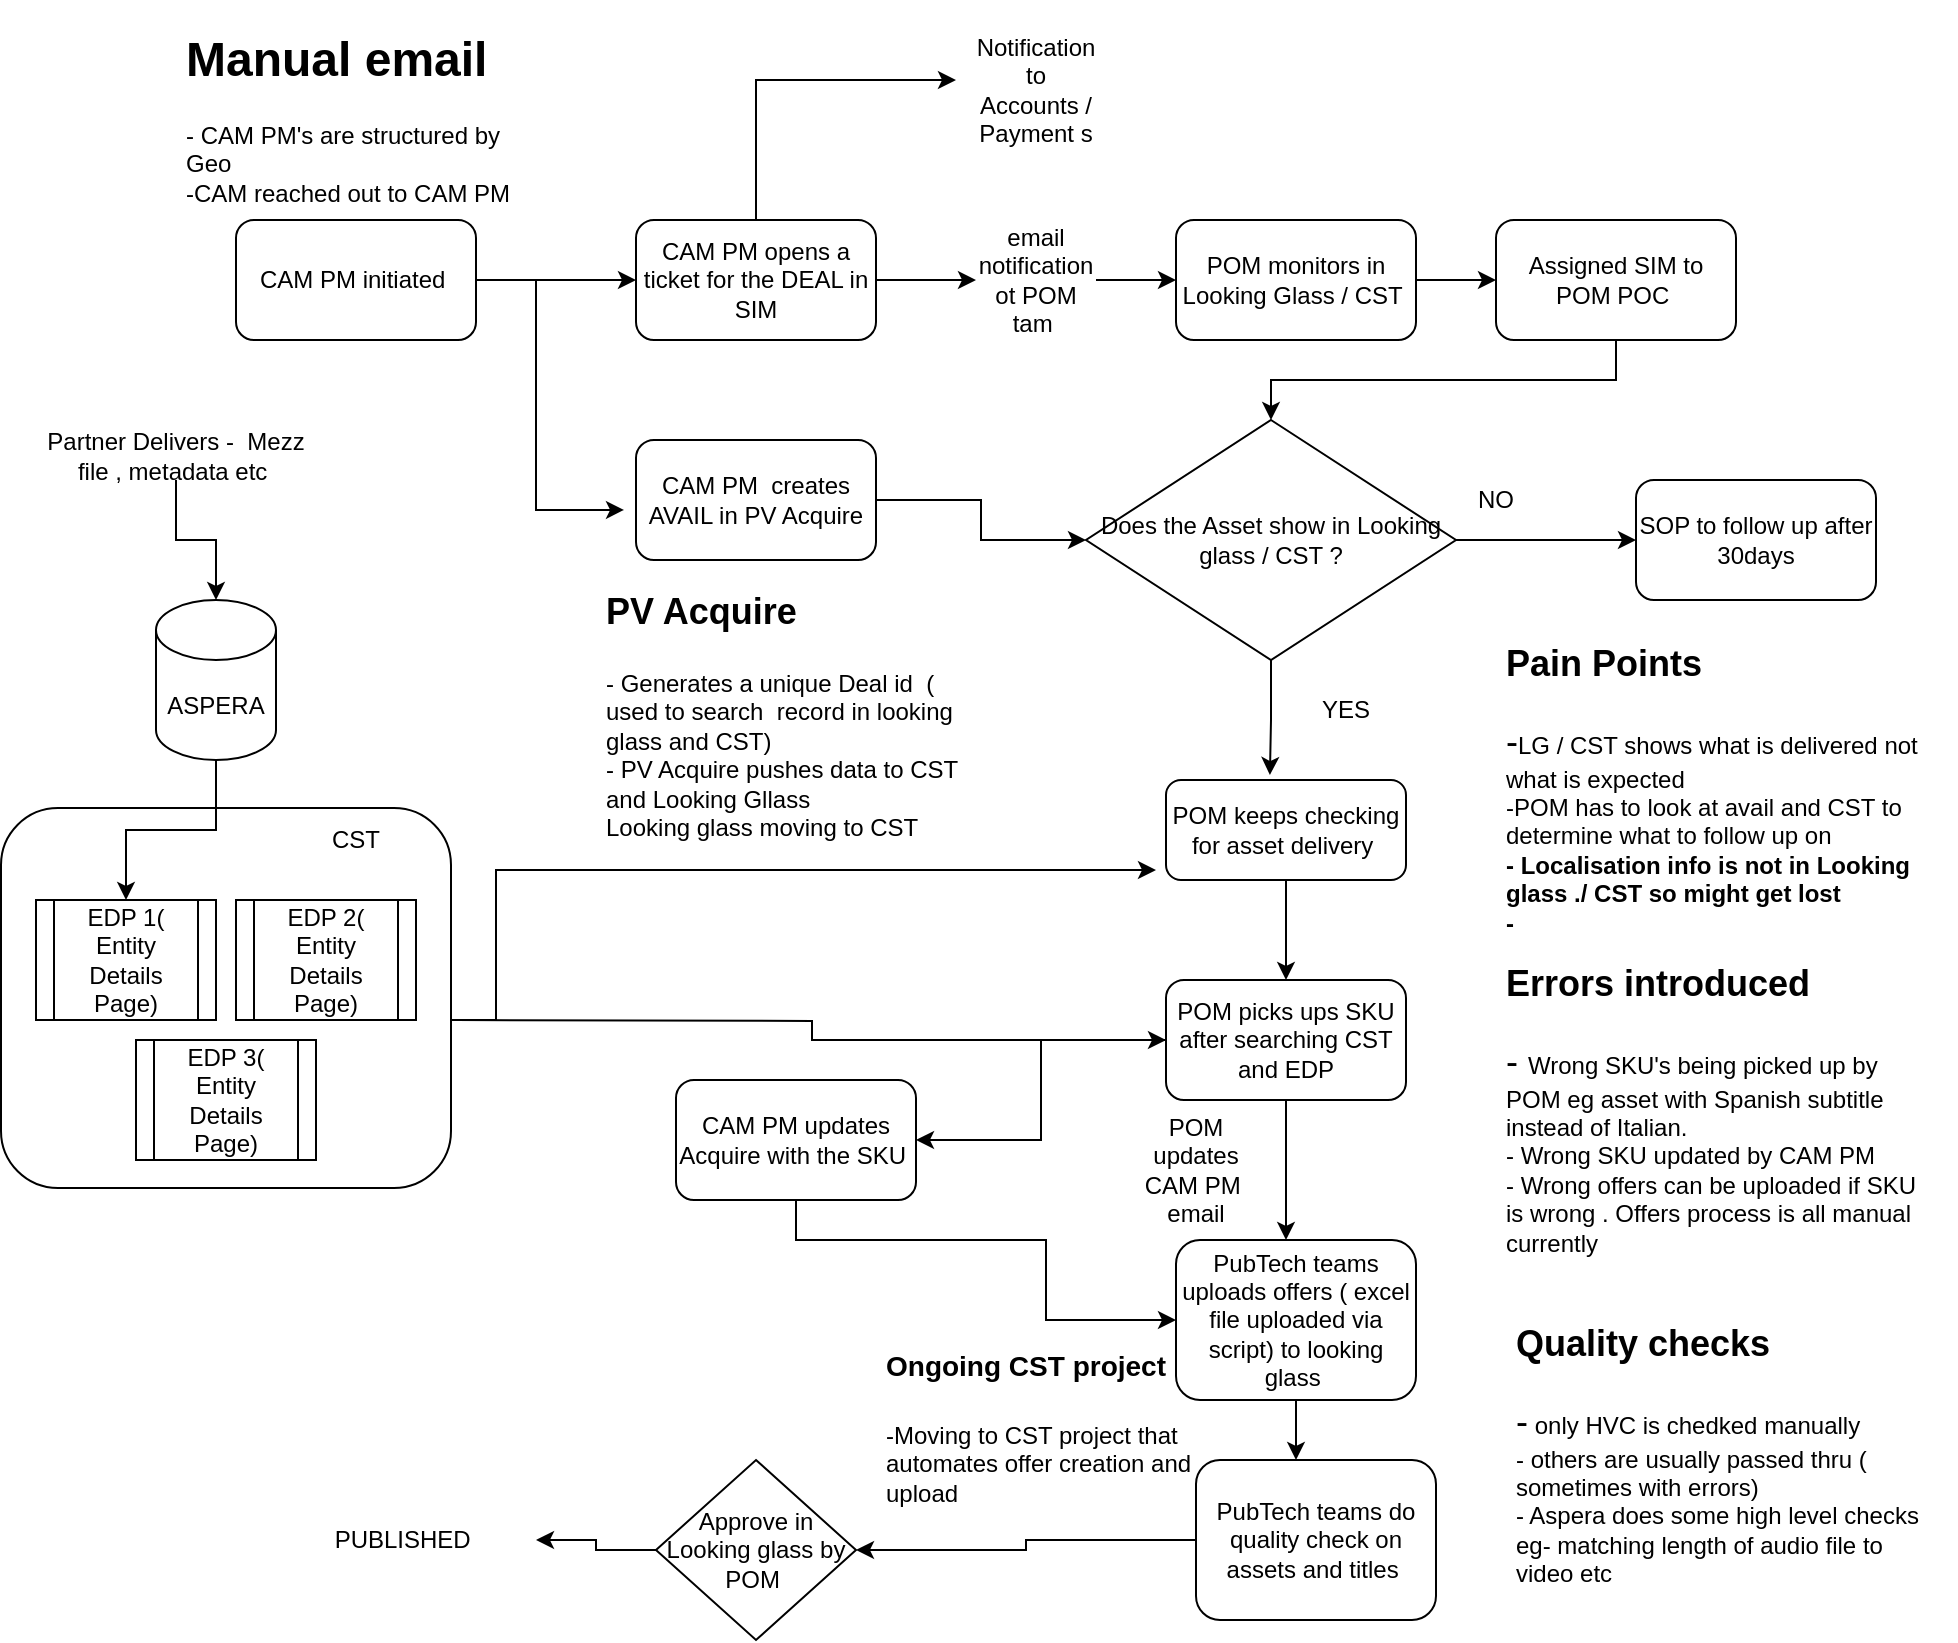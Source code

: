 <mxfile version="22.1.0" type="github">
  <diagram name="Page-1" id="KKaOIWQLvDGoXDmgkrxp">
    <mxGraphModel dx="954" dy="610" grid="1" gridSize="10" guides="1" tooltips="1" connect="1" arrows="1" fold="1" page="1" pageScale="1" pageWidth="1169" pageHeight="827" math="0" shadow="0">
      <root>
        <mxCell id="0" />
        <mxCell id="1" parent="0" />
        <mxCell id="pxU7jCNwbXPqKlXfrHt0-43" style="edgeStyle=orthogonalEdgeStyle;rounded=0;orthogonalLoop=1;jettySize=auto;html=1;" parent="1" edge="1">
          <mxGeometry relative="1" as="geometry">
            <mxPoint x="580" y="445" as="targetPoint" />
            <mxPoint x="227.5" y="524" as="sourcePoint" />
            <Array as="points">
              <mxPoint x="228" y="520" />
              <mxPoint x="250" y="520" />
              <mxPoint x="250" y="445" />
            </Array>
          </mxGeometry>
        </mxCell>
        <mxCell id="pxU7jCNwbXPqKlXfrHt0-45" style="edgeStyle=orthogonalEdgeStyle;rounded=0;orthogonalLoop=1;jettySize=auto;html=1;entryX=0;entryY=0.5;entryDx=0;entryDy=0;" parent="1" target="pxU7jCNwbXPqKlXfrHt0-38" edge="1">
          <mxGeometry relative="1" as="geometry">
            <mxPoint x="230" y="520" as="sourcePoint" />
          </mxGeometry>
        </mxCell>
        <mxCell id="pxU7jCNwbXPqKlXfrHt0-39" value="" style="rounded=1;whiteSpace=wrap;html=1;" parent="1" vertex="1">
          <mxGeometry x="2.5" y="414" width="225" height="190" as="geometry" />
        </mxCell>
        <mxCell id="pxU7jCNwbXPqKlXfrHt0-4" style="edgeStyle=orthogonalEdgeStyle;rounded=0;orthogonalLoop=1;jettySize=auto;html=1;entryX=0;entryY=0.5;entryDx=0;entryDy=0;" parent="1" source="pxU7jCNwbXPqKlXfrHt0-1" target="pxU7jCNwbXPqKlXfrHt0-3" edge="1">
          <mxGeometry relative="1" as="geometry" />
        </mxCell>
        <mxCell id="pxU7jCNwbXPqKlXfrHt0-1" value="CAM PM initiated&amp;nbsp;" style="rounded=1;whiteSpace=wrap;html=1;" parent="1" vertex="1">
          <mxGeometry x="120" y="120" width="120" height="60" as="geometry" />
        </mxCell>
        <mxCell id="pxU7jCNwbXPqKlXfrHt0-2" value="&lt;h1&gt;Manual email&amp;nbsp;&lt;/h1&gt;&lt;div&gt;- CAM PM&#39;s are structured by Geo&lt;/div&gt;&lt;div&gt;-CAM reached out to CAM PM&lt;/div&gt;" style="text;html=1;strokeColor=none;fillColor=none;spacing=5;spacingTop=-20;whiteSpace=wrap;overflow=hidden;rounded=0;" parent="1" vertex="1">
          <mxGeometry x="90" y="20" width="190" height="120" as="geometry" />
        </mxCell>
        <mxCell id="pxU7jCNwbXPqKlXfrHt0-5" style="edgeStyle=orthogonalEdgeStyle;rounded=0;orthogonalLoop=1;jettySize=auto;html=1;exitX=0.5;exitY=0;exitDx=0;exitDy=0;" parent="1" source="pxU7jCNwbXPqKlXfrHt0-3" edge="1">
          <mxGeometry relative="1" as="geometry">
            <mxPoint x="480" y="50" as="targetPoint" />
            <Array as="points">
              <mxPoint x="380" y="50" />
              <mxPoint x="480" y="50" />
            </Array>
          </mxGeometry>
        </mxCell>
        <mxCell id="pxU7jCNwbXPqKlXfrHt0-7" style="edgeStyle=orthogonalEdgeStyle;rounded=0;orthogonalLoop=1;jettySize=auto;html=1;" parent="1" source="pxU7jCNwbXPqKlXfrHt0-3" target="pxU7jCNwbXPqKlXfrHt0-8" edge="1">
          <mxGeometry relative="1" as="geometry">
            <mxPoint x="500" y="150" as="targetPoint" />
          </mxGeometry>
        </mxCell>
        <mxCell id="pxU7jCNwbXPqKlXfrHt0-3" value="CAM PM opens a ticket for the DEAL in SIM" style="rounded=1;whiteSpace=wrap;html=1;" parent="1" vertex="1">
          <mxGeometry x="320" y="120" width="120" height="60" as="geometry" />
        </mxCell>
        <mxCell id="pxU7jCNwbXPqKlXfrHt0-6" value="Notification to Accounts / Payment s" style="text;html=1;strokeColor=none;fillColor=none;align=center;verticalAlign=middle;whiteSpace=wrap;rounded=0;" parent="1" vertex="1">
          <mxGeometry x="490" y="40" width="60" height="30" as="geometry" />
        </mxCell>
        <mxCell id="pxU7jCNwbXPqKlXfrHt0-13" style="edgeStyle=orthogonalEdgeStyle;rounded=0;orthogonalLoop=1;jettySize=auto;html=1;" parent="1" source="pxU7jCNwbXPqKlXfrHt0-8" target="pxU7jCNwbXPqKlXfrHt0-12" edge="1">
          <mxGeometry relative="1" as="geometry" />
        </mxCell>
        <mxCell id="pxU7jCNwbXPqKlXfrHt0-8" value="email notification ot POM tam&amp;nbsp;" style="text;html=1;strokeColor=none;fillColor=none;align=center;verticalAlign=middle;whiteSpace=wrap;rounded=0;" parent="1" vertex="1">
          <mxGeometry x="490" y="135" width="60" height="30" as="geometry" />
        </mxCell>
        <mxCell id="pxU7jCNwbXPqKlXfrHt0-17" style="edgeStyle=orthogonalEdgeStyle;rounded=0;orthogonalLoop=1;jettySize=auto;html=1;" parent="1" source="pxU7jCNwbXPqKlXfrHt0-9" target="pxU7jCNwbXPqKlXfrHt0-16" edge="1">
          <mxGeometry relative="1" as="geometry" />
        </mxCell>
        <mxCell id="pxU7jCNwbXPqKlXfrHt0-9" value="CAM PM&amp;nbsp; creates AVAIL in PV Acquire" style="rounded=1;whiteSpace=wrap;html=1;" parent="1" vertex="1">
          <mxGeometry x="320" y="230" width="120" height="60" as="geometry" />
        </mxCell>
        <mxCell id="pxU7jCNwbXPqKlXfrHt0-10" style="edgeStyle=orthogonalEdgeStyle;rounded=0;orthogonalLoop=1;jettySize=auto;html=1;entryX=-0.05;entryY=0.583;entryDx=0;entryDy=0;entryPerimeter=0;" parent="1" source="pxU7jCNwbXPqKlXfrHt0-1" target="pxU7jCNwbXPqKlXfrHt0-9" edge="1">
          <mxGeometry relative="1" as="geometry">
            <Array as="points">
              <mxPoint x="270" y="150" />
              <mxPoint x="270" y="265" />
            </Array>
          </mxGeometry>
        </mxCell>
        <mxCell id="pxU7jCNwbXPqKlXfrHt0-11" value="&lt;h1&gt;&lt;font style=&quot;font-size: 18px;&quot;&gt;PV Acquire&amp;nbsp;&lt;/font&gt;&lt;/h1&gt;&lt;div&gt;- Generates a unique Deal id&amp;nbsp; ( used to search&amp;nbsp; record in looking glass and CST)&lt;/div&gt;&lt;div&gt;- PV Acquire pushes data to CST and Looking Gllass&amp;nbsp;&lt;/div&gt;&lt;div&gt;Looking glass moving to CST&amp;nbsp;&lt;/div&gt;" style="text;html=1;strokeColor=none;fillColor=none;spacing=5;spacingTop=-20;whiteSpace=wrap;overflow=hidden;rounded=0;" parent="1" vertex="1">
          <mxGeometry x="300" y="294" width="190" height="146" as="geometry" />
        </mxCell>
        <mxCell id="pxU7jCNwbXPqKlXfrHt0-15" style="edgeStyle=orthogonalEdgeStyle;rounded=0;orthogonalLoop=1;jettySize=auto;html=1;" parent="1" source="pxU7jCNwbXPqKlXfrHt0-12" target="pxU7jCNwbXPqKlXfrHt0-14" edge="1">
          <mxGeometry relative="1" as="geometry" />
        </mxCell>
        <mxCell id="pxU7jCNwbXPqKlXfrHt0-12" value="POM monitors in Looking Glass / CST&amp;nbsp;" style="rounded=1;whiteSpace=wrap;html=1;" parent="1" vertex="1">
          <mxGeometry x="590" y="120" width="120" height="60" as="geometry" />
        </mxCell>
        <mxCell id="pxU7jCNwbXPqKlXfrHt0-26" style="edgeStyle=orthogonalEdgeStyle;rounded=0;orthogonalLoop=1;jettySize=auto;html=1;entryX=0.5;entryY=0;entryDx=0;entryDy=0;" parent="1" source="pxU7jCNwbXPqKlXfrHt0-14" target="pxU7jCNwbXPqKlXfrHt0-16" edge="1">
          <mxGeometry relative="1" as="geometry">
            <Array as="points">
              <mxPoint x="810" y="200" />
              <mxPoint x="638" y="200" />
            </Array>
          </mxGeometry>
        </mxCell>
        <mxCell id="pxU7jCNwbXPqKlXfrHt0-14" value="Assigned SIM to POM POC&amp;nbsp;" style="rounded=1;whiteSpace=wrap;html=1;" parent="1" vertex="1">
          <mxGeometry x="750" y="120" width="120" height="60" as="geometry" />
        </mxCell>
        <mxCell id="pxU7jCNwbXPqKlXfrHt0-19" style="edgeStyle=orthogonalEdgeStyle;rounded=0;orthogonalLoop=1;jettySize=auto;html=1;" parent="1" source="pxU7jCNwbXPqKlXfrHt0-16" edge="1">
          <mxGeometry relative="1" as="geometry">
            <mxPoint x="820" y="280" as="targetPoint" />
          </mxGeometry>
        </mxCell>
        <mxCell id="pxU7jCNwbXPqKlXfrHt0-16" value="Does the Asset show in Looking glass / CST ?" style="rhombus;whiteSpace=wrap;html=1;" parent="1" vertex="1">
          <mxGeometry x="545" y="220" width="185" height="120" as="geometry" />
        </mxCell>
        <mxCell id="pxU7jCNwbXPqKlXfrHt0-21" value="NO" style="text;html=1;strokeColor=none;fillColor=none;align=center;verticalAlign=middle;whiteSpace=wrap;rounded=0;" parent="1" vertex="1">
          <mxGeometry x="720" y="245" width="60" height="30" as="geometry" />
        </mxCell>
        <mxCell id="pxU7jCNwbXPqKlXfrHt0-44" style="edgeStyle=orthogonalEdgeStyle;rounded=0;orthogonalLoop=1;jettySize=auto;html=1;entryX=0.5;entryY=0;entryDx=0;entryDy=0;" parent="1" source="pxU7jCNwbXPqKlXfrHt0-22" target="pxU7jCNwbXPqKlXfrHt0-38" edge="1">
          <mxGeometry relative="1" as="geometry" />
        </mxCell>
        <mxCell id="pxU7jCNwbXPqKlXfrHt0-22" value="POM keeps checking for asset delivery&amp;nbsp;" style="rounded=1;whiteSpace=wrap;html=1;" parent="1" vertex="1">
          <mxGeometry x="585" y="400" width="120" height="50" as="geometry" />
        </mxCell>
        <mxCell id="pxU7jCNwbXPqKlXfrHt0-23" value="SOP to follow up after 30days" style="rounded=1;whiteSpace=wrap;html=1;" parent="1" vertex="1">
          <mxGeometry x="820" y="250" width="120" height="60" as="geometry" />
        </mxCell>
        <mxCell id="pxU7jCNwbXPqKlXfrHt0-27" style="edgeStyle=orthogonalEdgeStyle;rounded=0;orthogonalLoop=1;jettySize=auto;html=1;entryX=0.433;entryY=-0.05;entryDx=0;entryDy=0;entryPerimeter=0;" parent="1" source="pxU7jCNwbXPqKlXfrHt0-16" target="pxU7jCNwbXPqKlXfrHt0-22" edge="1">
          <mxGeometry relative="1" as="geometry" />
        </mxCell>
        <mxCell id="pxU7jCNwbXPqKlXfrHt0-28" value="YES" style="text;html=1;strokeColor=none;fillColor=none;align=center;verticalAlign=middle;whiteSpace=wrap;rounded=0;" parent="1" vertex="1">
          <mxGeometry x="645" y="350" width="60" height="30" as="geometry" />
        </mxCell>
        <mxCell id="pxU7jCNwbXPqKlXfrHt0-29" value="&lt;h1&gt;&lt;font style=&quot;font-size: 18px;&quot;&gt;Pain Points&lt;/font&gt;&lt;/h1&gt;&lt;div&gt;&lt;font style=&quot;font-size: 18px;&quot;&gt;-&lt;/font&gt;&lt;font style=&quot;font-size: 12px;&quot;&gt;LG / CST shows what is delivered not what is expected&amp;nbsp;&lt;/font&gt;&lt;/div&gt;&lt;div&gt;&lt;font style=&quot;font-size: 12px;&quot;&gt;-POM has to look at avail and CST to determine what to follow up on&lt;/font&gt;&lt;/div&gt;&lt;div&gt;&lt;font style=&quot;font-size: 12px;&quot;&gt;&lt;b&gt;- Localisation info is not in Looking glass ./ CST so might get lost&lt;/b&gt;&lt;/font&gt;&lt;/div&gt;&lt;div&gt;&lt;font style=&quot;font-size: 12px;&quot;&gt;&lt;b&gt;-&lt;/b&gt;&lt;/font&gt;&lt;/div&gt;" style="text;html=1;strokeColor=none;fillColor=none;spacing=5;spacingTop=-20;whiteSpace=wrap;overflow=hidden;rounded=0;" parent="1" vertex="1">
          <mxGeometry x="750" y="320" width="230" height="160" as="geometry" />
        </mxCell>
        <mxCell id="pxU7jCNwbXPqKlXfrHt0-42" style="edgeStyle=orthogonalEdgeStyle;rounded=0;orthogonalLoop=1;jettySize=auto;html=1;entryX=0.5;entryY=0;entryDx=0;entryDy=0;" parent="1" source="pxU7jCNwbXPqKlXfrHt0-30" target="pxU7jCNwbXPqKlXfrHt0-34" edge="1">
          <mxGeometry relative="1" as="geometry" />
        </mxCell>
        <mxCell id="pxU7jCNwbXPqKlXfrHt0-30" value="ASPERA" style="shape=cylinder3;whiteSpace=wrap;html=1;boundedLbl=1;backgroundOutline=1;size=15;" parent="1" vertex="1">
          <mxGeometry x="80" y="310" width="60" height="80" as="geometry" />
        </mxCell>
        <mxCell id="pxU7jCNwbXPqKlXfrHt0-33" style="edgeStyle=orthogonalEdgeStyle;rounded=0;orthogonalLoop=1;jettySize=auto;html=1;" parent="1" source="pxU7jCNwbXPqKlXfrHt0-32" target="pxU7jCNwbXPqKlXfrHt0-30" edge="1">
          <mxGeometry relative="1" as="geometry" />
        </mxCell>
        <mxCell id="pxU7jCNwbXPqKlXfrHt0-32" value="Partner Delivers -&amp;nbsp; Mezz file , metadata etc&amp;nbsp;" style="text;html=1;strokeColor=none;fillColor=none;align=center;verticalAlign=middle;whiteSpace=wrap;rounded=0;" parent="1" vertex="1">
          <mxGeometry x="20" y="225" width="140" height="25" as="geometry" />
        </mxCell>
        <mxCell id="pxU7jCNwbXPqKlXfrHt0-34" value="EDP 1( Entity Details Page)" style="shape=process;whiteSpace=wrap;html=1;backgroundOutline=1;" parent="1" vertex="1">
          <mxGeometry x="20" y="460" width="90" height="60" as="geometry" />
        </mxCell>
        <mxCell id="pxU7jCNwbXPqKlXfrHt0-36" value="EDP 3( Entity Details Page)" style="shape=process;whiteSpace=wrap;html=1;backgroundOutline=1;" parent="1" vertex="1">
          <mxGeometry x="70" y="530" width="90" height="60" as="geometry" />
        </mxCell>
        <mxCell id="pxU7jCNwbXPqKlXfrHt0-37" value="EDP 2( Entity Details Page)" style="shape=process;whiteSpace=wrap;html=1;backgroundOutline=1;" parent="1" vertex="1">
          <mxGeometry x="120" y="460" width="90" height="60" as="geometry" />
        </mxCell>
        <mxCell id="pxU7jCNwbXPqKlXfrHt0-48" style="edgeStyle=orthogonalEdgeStyle;rounded=0;orthogonalLoop=1;jettySize=auto;html=1;entryX=1;entryY=0.5;entryDx=0;entryDy=0;" parent="1" source="pxU7jCNwbXPqKlXfrHt0-38" target="pxU7jCNwbXPqKlXfrHt0-47" edge="1">
          <mxGeometry relative="1" as="geometry" />
        </mxCell>
        <mxCell id="pxU7jCNwbXPqKlXfrHt0-50" style="edgeStyle=orthogonalEdgeStyle;rounded=0;orthogonalLoop=1;jettySize=auto;html=1;" parent="1" source="pxU7jCNwbXPqKlXfrHt0-38" edge="1">
          <mxGeometry relative="1" as="geometry">
            <mxPoint x="645" y="630" as="targetPoint" />
          </mxGeometry>
        </mxCell>
        <mxCell id="pxU7jCNwbXPqKlXfrHt0-38" value="POM picks ups SKU after searching CST and EDP" style="rounded=1;whiteSpace=wrap;html=1;" parent="1" vertex="1">
          <mxGeometry x="585" y="500" width="120" height="60" as="geometry" />
        </mxCell>
        <mxCell id="pxU7jCNwbXPqKlXfrHt0-40" value="CST" style="text;html=1;strokeColor=none;fillColor=none;align=center;verticalAlign=middle;whiteSpace=wrap;rounded=0;" parent="1" vertex="1">
          <mxGeometry x="150" y="415" width="60" height="30" as="geometry" />
        </mxCell>
        <mxCell id="pxU7jCNwbXPqKlXfrHt0-46" value="&lt;h1&gt;&lt;span style=&quot;font-size: 18px;&quot;&gt;Errors introduced&lt;/span&gt;&lt;/h1&gt;&lt;div&gt;&lt;font style=&quot;font-size: 18px;&quot;&gt;- &lt;/font&gt;&lt;font style=&quot;font-size: 12px;&quot;&gt;Wrong SKU&#39;s being picked up by POM eg asset with Spanish subtitle instead of Italian.&lt;/font&gt;&lt;/div&gt;&lt;div&gt;&lt;font style=&quot;font-size: 12px;&quot;&gt;- Wrong SKU updated by CAM PM&lt;/font&gt;&lt;/div&gt;&lt;div&gt;&lt;font style=&quot;font-size: 12px;&quot;&gt;- Wrong offers can be uploaded if SKU is wrong . Offers process is all manual currently&lt;/font&gt;&lt;/div&gt;&lt;div&gt;&lt;font style=&quot;font-size: 18px;&quot;&gt;&lt;br&gt;&lt;/font&gt;&lt;/div&gt;&lt;div&gt;&lt;br&gt;&lt;/div&gt;&lt;div&gt;&lt;font style=&quot;font-size: 12px;&quot;&gt;&lt;b&gt;-&lt;/b&gt;&lt;/font&gt;&lt;/div&gt;" style="text;html=1;strokeColor=none;fillColor=none;spacing=5;spacingTop=-20;whiteSpace=wrap;overflow=hidden;rounded=0;" parent="1" vertex="1">
          <mxGeometry x="750" y="480" width="220" height="200" as="geometry" />
        </mxCell>
        <mxCell id="pxU7jCNwbXPqKlXfrHt0-62" style="edgeStyle=orthogonalEdgeStyle;rounded=0;orthogonalLoop=1;jettySize=auto;html=1;entryX=0;entryY=0.5;entryDx=0;entryDy=0;" parent="1" source="pxU7jCNwbXPqKlXfrHt0-47" target="pxU7jCNwbXPqKlXfrHt0-52" edge="1">
          <mxGeometry relative="1" as="geometry">
            <Array as="points">
              <mxPoint x="400" y="630" />
              <mxPoint x="525" y="630" />
              <mxPoint x="525" y="670" />
            </Array>
          </mxGeometry>
        </mxCell>
        <mxCell id="pxU7jCNwbXPqKlXfrHt0-47" value="CAM PM updates Acquire with the SKU&amp;nbsp;" style="rounded=1;whiteSpace=wrap;html=1;" parent="1" vertex="1">
          <mxGeometry x="340" y="550" width="120" height="60" as="geometry" />
        </mxCell>
        <mxCell id="pxU7jCNwbXPqKlXfrHt0-49" value="POM updates CAM PM&amp;nbsp; email" style="text;html=1;strokeColor=none;fillColor=none;align=center;verticalAlign=middle;whiteSpace=wrap;rounded=0;" parent="1" vertex="1">
          <mxGeometry x="570" y="580" width="60" height="30" as="geometry" />
        </mxCell>
        <mxCell id="pxU7jCNwbXPqKlXfrHt0-54" style="edgeStyle=orthogonalEdgeStyle;rounded=0;orthogonalLoop=1;jettySize=auto;html=1;" parent="1" source="pxU7jCNwbXPqKlXfrHt0-52" edge="1">
          <mxGeometry relative="1" as="geometry">
            <mxPoint x="650" y="740" as="targetPoint" />
          </mxGeometry>
        </mxCell>
        <mxCell id="pxU7jCNwbXPqKlXfrHt0-52" value="PubTech teams uploads offers ( excel file uploaded via script) to looking glass&amp;nbsp;" style="rounded=1;whiteSpace=wrap;html=1;" parent="1" vertex="1">
          <mxGeometry x="590" y="630" width="120" height="80" as="geometry" />
        </mxCell>
        <mxCell id="pxU7jCNwbXPqKlXfrHt0-53" value="&lt;h1&gt;&lt;font style=&quot;font-size: 14px;&quot;&gt;Ongoing CST project&lt;/font&gt;&lt;/h1&gt;&lt;div&gt;&lt;font style=&quot;font-size: 12px;&quot;&gt;-Moving to CST project that automates offer creation and upload&amp;nbsp;&lt;/font&gt;&lt;/div&gt;" style="text;html=1;strokeColor=none;fillColor=none;spacing=5;spacingTop=-20;whiteSpace=wrap;overflow=hidden;rounded=0;" parent="1" vertex="1">
          <mxGeometry x="440" y="670" width="170" height="100" as="geometry" />
        </mxCell>
        <mxCell id="pxU7jCNwbXPqKlXfrHt0-58" style="edgeStyle=orthogonalEdgeStyle;rounded=0;orthogonalLoop=1;jettySize=auto;html=1;entryX=1;entryY=0.5;entryDx=0;entryDy=0;" parent="1" source="pxU7jCNwbXPqKlXfrHt0-55" target="pxU7jCNwbXPqKlXfrHt0-57" edge="1">
          <mxGeometry relative="1" as="geometry" />
        </mxCell>
        <mxCell id="pxU7jCNwbXPqKlXfrHt0-55" value="PubTech teams do quality check on assets and titles&amp;nbsp;" style="rounded=1;whiteSpace=wrap;html=1;" parent="1" vertex="1">
          <mxGeometry x="600" y="740" width="120" height="80" as="geometry" />
        </mxCell>
        <mxCell id="pxU7jCNwbXPqKlXfrHt0-56" value="&lt;h1&gt;&lt;span style=&quot;font-size: 18px;&quot;&gt;Quality checks&lt;/span&gt;&lt;/h1&gt;&lt;div&gt;&lt;span style=&quot;font-size: 18px;&quot;&gt;-&lt;/span&gt;&lt;font style=&quot;font-size: 12px;&quot;&gt; &lt;font style=&quot;&quot;&gt;only HVC is chedked manually&lt;/font&gt;&lt;/font&gt;&lt;/div&gt;&lt;div&gt;&lt;font style=&quot;font-size: 12px;&quot;&gt;- others are usually passed thru ( sometimes with errors)&lt;/font&gt;&lt;/div&gt;&lt;div&gt;&lt;font style=&quot;font-size: 12px;&quot;&gt;- Aspera does some high level checks eg- matching length of audio file to video etc&lt;/font&gt;&lt;/div&gt;" style="text;html=1;strokeColor=none;fillColor=none;spacing=5;spacingTop=-20;whiteSpace=wrap;overflow=hidden;rounded=0;" parent="1" vertex="1">
          <mxGeometry x="755" y="660" width="220" height="150" as="geometry" />
        </mxCell>
        <mxCell id="pxU7jCNwbXPqKlXfrHt0-59" style="edgeStyle=orthogonalEdgeStyle;rounded=0;orthogonalLoop=1;jettySize=auto;html=1;" parent="1" source="pxU7jCNwbXPqKlXfrHt0-57" target="pxU7jCNwbXPqKlXfrHt0-60" edge="1">
          <mxGeometry relative="1" as="geometry">
            <mxPoint x="240" y="785" as="targetPoint" />
          </mxGeometry>
        </mxCell>
        <mxCell id="pxU7jCNwbXPqKlXfrHt0-57" value="Approve in Looking glass by POM&amp;nbsp;" style="rhombus;whiteSpace=wrap;html=1;" parent="1" vertex="1">
          <mxGeometry x="330" y="740" width="100" height="90" as="geometry" />
        </mxCell>
        <mxCell id="pxU7jCNwbXPqKlXfrHt0-60" value="PUBLISHED&amp;nbsp;" style="text;html=1;strokeColor=none;fillColor=none;align=center;verticalAlign=middle;whiteSpace=wrap;rounded=0;" parent="1" vertex="1">
          <mxGeometry x="140" y="760" width="130" height="40" as="geometry" />
        </mxCell>
      </root>
    </mxGraphModel>
  </diagram>
</mxfile>
